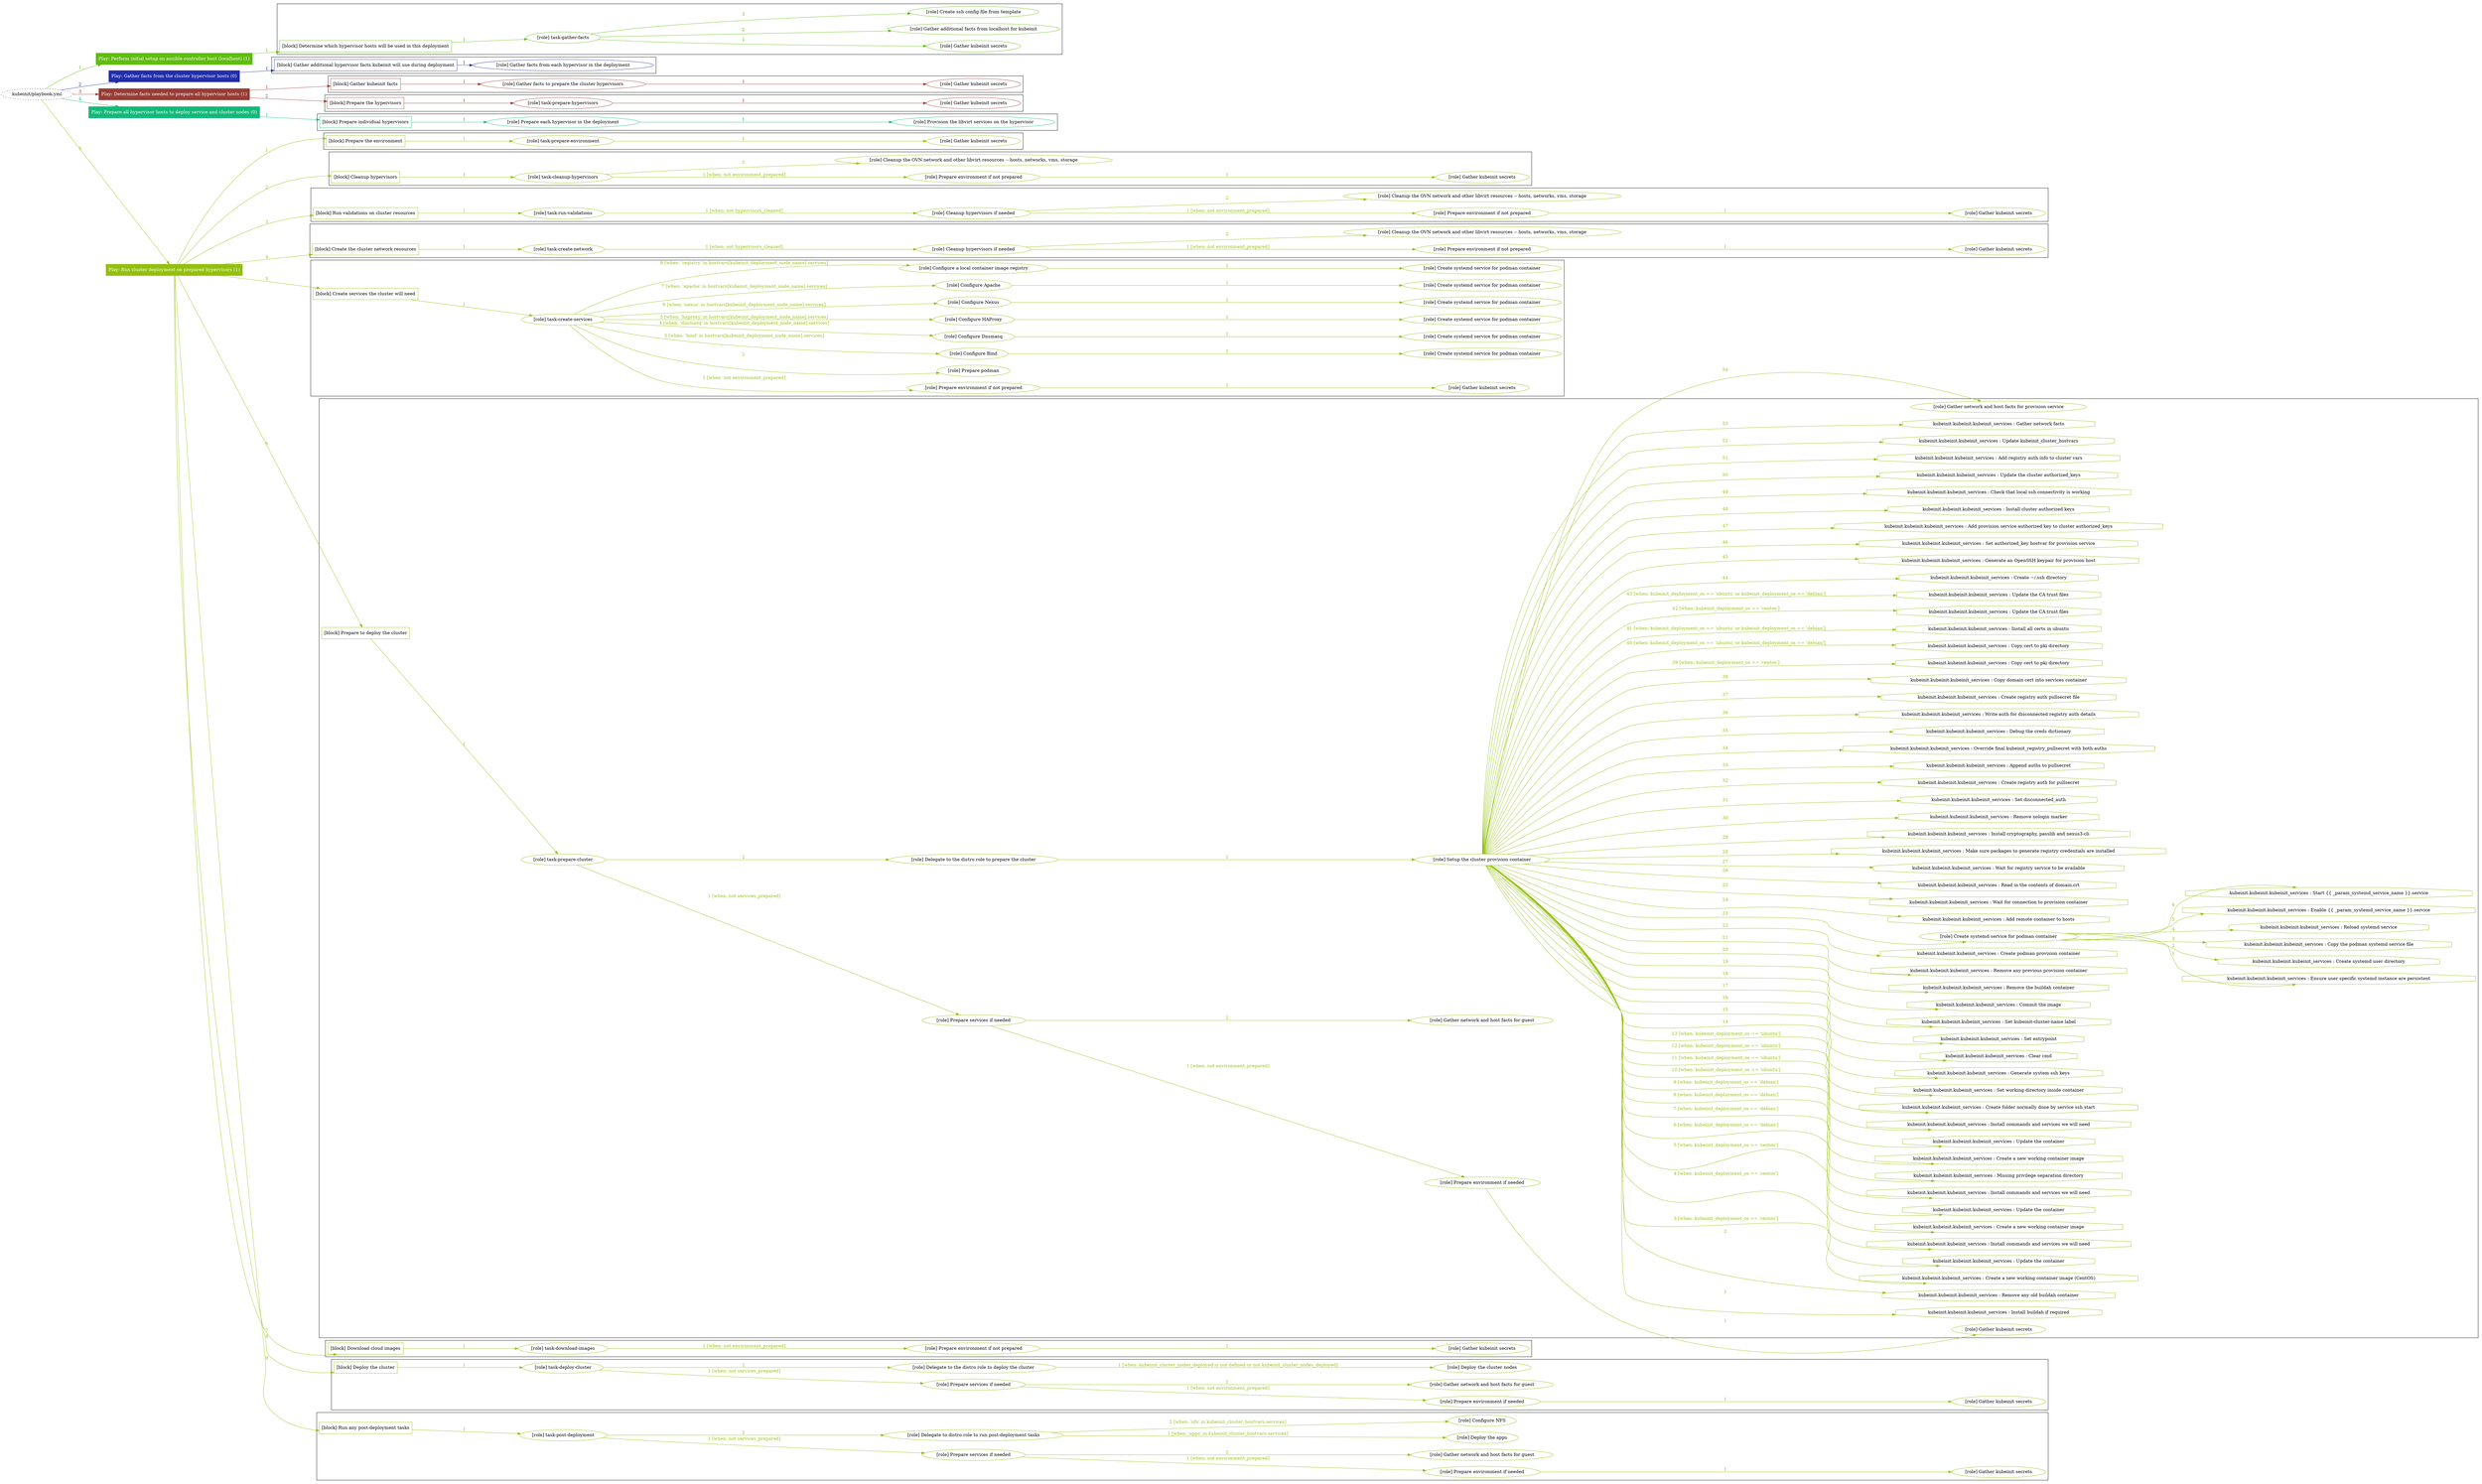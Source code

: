 digraph {
	graph [concentrate=true ordering=in rankdir=LR ratio=fill]
	edge [esep=5 sep=10]
	"kubeinit/playbook.yml" [URL="/home/runner/work/kubeinit/kubeinit/kubeinit/playbook.yml" id=playbook_2c55153d style=dotted]
	"kubeinit/playbook.yml" -> play_50cc9f47 [label="1 " color="#60bd0f" fontcolor="#60bd0f" id=edge_cfd0d4d8 labeltooltip="1 " tooltip="1 "]
	subgraph "Play: Perform initial setup on ansible-controller host (localhost) (1)" {
		play_50cc9f47 [label="Play: Perform initial setup on ansible-controller host (localhost) (1)" URL="/home/runner/work/kubeinit/kubeinit/kubeinit/playbook.yml" color="#60bd0f" fontcolor="#ffffff" id=play_50cc9f47 shape=box style=filled tooltip=localhost]
		play_50cc9f47 -> block_cc5379ff [label=1 color="#60bd0f" fontcolor="#60bd0f" id=edge_9ba44bc2 labeltooltip=1 tooltip=1]
		subgraph cluster_block_cc5379ff {
			block_cc5379ff [label="[block] Determine which hypervisor hosts will be used in this deployment" URL="/home/runner/work/kubeinit/kubeinit/kubeinit/playbook.yml" color="#60bd0f" id=block_cc5379ff labeltooltip="Determine which hypervisor hosts will be used in this deployment" shape=box tooltip="Determine which hypervisor hosts will be used in this deployment"]
			block_cc5379ff -> role_4f68c185 [label="1 " color="#60bd0f" fontcolor="#60bd0f" id=edge_ea761ada labeltooltip="1 " tooltip="1 "]
			subgraph "task-gather-facts" {
				role_4f68c185 [label="[role] task-gather-facts" URL="/home/runner/work/kubeinit/kubeinit/kubeinit/playbook.yml" color="#60bd0f" id=role_4f68c185 tooltip="task-gather-facts"]
				role_4f68c185 -> role_ccf7862b [label="1 " color="#60bd0f" fontcolor="#60bd0f" id=edge_3b032863 labeltooltip="1 " tooltip="1 "]
				subgraph "Gather kubeinit secrets" {
					role_ccf7862b [label="[role] Gather kubeinit secrets" URL="/home/runner/.ansible/collections/ansible_collections/kubeinit/kubeinit/roles/kubeinit_prepare/tasks/build_hypervisors_group.yml" color="#60bd0f" id=role_ccf7862b tooltip="Gather kubeinit secrets"]
				}
				role_4f68c185 -> role_a004a0af [label="2 " color="#60bd0f" fontcolor="#60bd0f" id=edge_9be525a3 labeltooltip="2 " tooltip="2 "]
				subgraph "Gather additional facts from localhost for kubeinit" {
					role_a004a0af [label="[role] Gather additional facts from localhost for kubeinit" URL="/home/runner/.ansible/collections/ansible_collections/kubeinit/kubeinit/roles/kubeinit_prepare/tasks/build_hypervisors_group.yml" color="#60bd0f" id=role_a004a0af tooltip="Gather additional facts from localhost for kubeinit"]
				}
				role_4f68c185 -> role_2d5dc861 [label="3 " color="#60bd0f" fontcolor="#60bd0f" id=edge_0072ecda labeltooltip="3 " tooltip="3 "]
				subgraph "Create ssh config file from template" {
					role_2d5dc861 [label="[role] Create ssh config file from template" URL="/home/runner/.ansible/collections/ansible_collections/kubeinit/kubeinit/roles/kubeinit_prepare/tasks/build_hypervisors_group.yml" color="#60bd0f" id=role_2d5dc861 tooltip="Create ssh config file from template"]
				}
			}
		}
	}
	"kubeinit/playbook.yml" -> play_1ef661de [label="2 " color="#222eaa" fontcolor="#222eaa" id=edge_cc38c061 labeltooltip="2 " tooltip="2 "]
	subgraph "Play: Gather facts from the cluster hypervisor hosts (0)" {
		play_1ef661de [label="Play: Gather facts from the cluster hypervisor hosts (0)" URL="/home/runner/work/kubeinit/kubeinit/kubeinit/playbook.yml" color="#222eaa" fontcolor="#ffffff" id=play_1ef661de shape=box style=filled tooltip="Play: Gather facts from the cluster hypervisor hosts (0)"]
		play_1ef661de -> block_1164e290 [label=1 color="#222eaa" fontcolor="#222eaa" id=edge_b568b0a9 labeltooltip=1 tooltip=1]
		subgraph cluster_block_1164e290 {
			block_1164e290 [label="[block] Gather additional hypervisor facts kubeinit will use during deployment" URL="/home/runner/work/kubeinit/kubeinit/kubeinit/playbook.yml" color="#222eaa" id=block_1164e290 labeltooltip="Gather additional hypervisor facts kubeinit will use during deployment" shape=box tooltip="Gather additional hypervisor facts kubeinit will use during deployment"]
			block_1164e290 -> role_5b0b8070 [label="1 " color="#222eaa" fontcolor="#222eaa" id=edge_76812914 labeltooltip="1 " tooltip="1 "]
			subgraph "Gather facts from each hypervisor in the deployment" {
				role_5b0b8070 [label="[role] Gather facts from each hypervisor in the deployment" URL="/home/runner/work/kubeinit/kubeinit/kubeinit/playbook.yml" color="#222eaa" id=role_5b0b8070 tooltip="Gather facts from each hypervisor in the deployment"]
			}
		}
	}
	"kubeinit/playbook.yml" -> play_59f7a158 [label="3 " color="#963d36" fontcolor="#963d36" id=edge_bca9a071 labeltooltip="3 " tooltip="3 "]
	subgraph "Play: Determine facts needed to prepare all hypervisor hosts (1)" {
		play_59f7a158 [label="Play: Determine facts needed to prepare all hypervisor hosts (1)" URL="/home/runner/work/kubeinit/kubeinit/kubeinit/playbook.yml" color="#963d36" fontcolor="#ffffff" id=play_59f7a158 shape=box style=filled tooltip=localhost]
		play_59f7a158 -> block_be07c3a0 [label=1 color="#963d36" fontcolor="#963d36" id=edge_a50bdc6a labeltooltip=1 tooltip=1]
		subgraph cluster_block_be07c3a0 {
			block_be07c3a0 [label="[block] Gather kubeinit facts" URL="/home/runner/work/kubeinit/kubeinit/kubeinit/playbook.yml" color="#963d36" id=block_be07c3a0 labeltooltip="Gather kubeinit facts" shape=box tooltip="Gather kubeinit facts"]
			block_be07c3a0 -> role_918960a6 [label="1 " color="#963d36" fontcolor="#963d36" id=edge_04c175fe labeltooltip="1 " tooltip="1 "]
			subgraph "Gather facts to prepare the cluster hypervisors" {
				role_918960a6 [label="[role] Gather facts to prepare the cluster hypervisors" URL="/home/runner/work/kubeinit/kubeinit/kubeinit/playbook.yml" color="#963d36" id=role_918960a6 tooltip="Gather facts to prepare the cluster hypervisors"]
				role_918960a6 -> role_f9410d23 [label="1 " color="#963d36" fontcolor="#963d36" id=edge_06347779 labeltooltip="1 " tooltip="1 "]
				subgraph "Gather kubeinit secrets" {
					role_f9410d23 [label="[role] Gather kubeinit secrets" URL="/home/runner/.ansible/collections/ansible_collections/kubeinit/kubeinit/roles/kubeinit_prepare/tasks/gather_kubeinit_facts.yml" color="#963d36" id=role_f9410d23 tooltip="Gather kubeinit secrets"]
				}
			}
		}
		play_59f7a158 -> block_be892b36 [label=2 color="#963d36" fontcolor="#963d36" id=edge_7a0796b6 labeltooltip=2 tooltip=2]
		subgraph cluster_block_be892b36 {
			block_be892b36 [label="[block] Prepare the hypervisors" URL="/home/runner/work/kubeinit/kubeinit/kubeinit/playbook.yml" color="#963d36" id=block_be892b36 labeltooltip="Prepare the hypervisors" shape=box tooltip="Prepare the hypervisors"]
			block_be892b36 -> role_259ea619 [label="1 " color="#963d36" fontcolor="#963d36" id=edge_d6eb6d5a labeltooltip="1 " tooltip="1 "]
			subgraph "task-prepare-hypervisors" {
				role_259ea619 [label="[role] task-prepare-hypervisors" URL="/home/runner/work/kubeinit/kubeinit/kubeinit/playbook.yml" color="#963d36" id=role_259ea619 tooltip="task-prepare-hypervisors"]
				role_259ea619 -> role_da801250 [label="1 " color="#963d36" fontcolor="#963d36" id=edge_034c6628 labeltooltip="1 " tooltip="1 "]
				subgraph "Gather kubeinit secrets" {
					role_da801250 [label="[role] Gather kubeinit secrets" URL="/home/runner/.ansible/collections/ansible_collections/kubeinit/kubeinit/roles/kubeinit_prepare/tasks/gather_kubeinit_facts.yml" color="#963d36" id=role_da801250 tooltip="Gather kubeinit secrets"]
				}
			}
		}
	}
	"kubeinit/playbook.yml" -> play_f69453e8 [label="4 " color="#13b97b" fontcolor="#13b97b" id=edge_1f9c3939 labeltooltip="4 " tooltip="4 "]
	subgraph "Play: Prepare all hypervisor hosts to deploy service and cluster nodes (0)" {
		play_f69453e8 [label="Play: Prepare all hypervisor hosts to deploy service and cluster nodes (0)" URL="/home/runner/work/kubeinit/kubeinit/kubeinit/playbook.yml" color="#13b97b" fontcolor="#ffffff" id=play_f69453e8 shape=box style=filled tooltip="Play: Prepare all hypervisor hosts to deploy service and cluster nodes (0)"]
		play_f69453e8 -> block_b303db89 [label=1 color="#13b97b" fontcolor="#13b97b" id=edge_dae77a53 labeltooltip=1 tooltip=1]
		subgraph cluster_block_b303db89 {
			block_b303db89 [label="[block] Prepare individual hypervisors" URL="/home/runner/work/kubeinit/kubeinit/kubeinit/playbook.yml" color="#13b97b" id=block_b303db89 labeltooltip="Prepare individual hypervisors" shape=box tooltip="Prepare individual hypervisors"]
			block_b303db89 -> role_216a264b [label="1 " color="#13b97b" fontcolor="#13b97b" id=edge_c1a2532d labeltooltip="1 " tooltip="1 "]
			subgraph "Prepare each hypervisor in the deployment" {
				role_216a264b [label="[role] Prepare each hypervisor in the deployment" URL="/home/runner/work/kubeinit/kubeinit/kubeinit/playbook.yml" color="#13b97b" id=role_216a264b tooltip="Prepare each hypervisor in the deployment"]
				role_216a264b -> role_d8869ae0 [label="1 " color="#13b97b" fontcolor="#13b97b" id=edge_7d6428a7 labeltooltip="1 " tooltip="1 "]
				subgraph "Provision the libvirt services on the hypervisor" {
					role_d8869ae0 [label="[role] Provision the libvirt services on the hypervisor" URL="/home/runner/.ansible/collections/ansible_collections/kubeinit/kubeinit/roles/kubeinit_prepare/tasks/prepare_hypervisor.yml" color="#13b97b" id=role_d8869ae0 tooltip="Provision the libvirt services on the hypervisor"]
				}
			}
		}
	}
	"kubeinit/playbook.yml" -> play_9b555a7f [label="5 " color="#93c00c" fontcolor="#93c00c" id=edge_bc2b3136 labeltooltip="5 " tooltip="5 "]
	subgraph "Play: Run cluster deployment on prepared hypervisors (1)" {
		play_9b555a7f [label="Play: Run cluster deployment on prepared hypervisors (1)" URL="/home/runner/work/kubeinit/kubeinit/kubeinit/playbook.yml" color="#93c00c" fontcolor="#ffffff" id=play_9b555a7f shape=box style=filled tooltip=localhost]
		play_9b555a7f -> block_c096e0e5 [label=1 color="#93c00c" fontcolor="#93c00c" id=edge_08383284 labeltooltip=1 tooltip=1]
		subgraph cluster_block_c096e0e5 {
			block_c096e0e5 [label="[block] Prepare the environment" URL="/home/runner/work/kubeinit/kubeinit/kubeinit/playbook.yml" color="#93c00c" id=block_c096e0e5 labeltooltip="Prepare the environment" shape=box tooltip="Prepare the environment"]
			block_c096e0e5 -> role_340f9945 [label="1 " color="#93c00c" fontcolor="#93c00c" id=edge_7a528dd0 labeltooltip="1 " tooltip="1 "]
			subgraph "task-prepare-environment" {
				role_340f9945 [label="[role] task-prepare-environment" URL="/home/runner/work/kubeinit/kubeinit/kubeinit/playbook.yml" color="#93c00c" id=role_340f9945 tooltip="task-prepare-environment"]
				role_340f9945 -> role_879d8753 [label="1 " color="#93c00c" fontcolor="#93c00c" id=edge_8befe4c6 labeltooltip="1 " tooltip="1 "]
				subgraph "Gather kubeinit secrets" {
					role_879d8753 [label="[role] Gather kubeinit secrets" URL="/home/runner/.ansible/collections/ansible_collections/kubeinit/kubeinit/roles/kubeinit_prepare/tasks/gather_kubeinit_facts.yml" color="#93c00c" id=role_879d8753 tooltip="Gather kubeinit secrets"]
				}
			}
		}
		play_9b555a7f -> block_a0f24ffe [label=2 color="#93c00c" fontcolor="#93c00c" id=edge_61023bc3 labeltooltip=2 tooltip=2]
		subgraph cluster_block_a0f24ffe {
			block_a0f24ffe [label="[block] Cleanup hypervisors" URL="/home/runner/work/kubeinit/kubeinit/kubeinit/playbook.yml" color="#93c00c" id=block_a0f24ffe labeltooltip="Cleanup hypervisors" shape=box tooltip="Cleanup hypervisors"]
			block_a0f24ffe -> role_ddb4ce05 [label="1 " color="#93c00c" fontcolor="#93c00c" id=edge_d455fa1c labeltooltip="1 " tooltip="1 "]
			subgraph "task-cleanup-hypervisors" {
				role_ddb4ce05 [label="[role] task-cleanup-hypervisors" URL="/home/runner/work/kubeinit/kubeinit/kubeinit/playbook.yml" color="#93c00c" id=role_ddb4ce05 tooltip="task-cleanup-hypervisors"]
				role_ddb4ce05 -> role_818e1eec [label="1 [when: not environment_prepared]" color="#93c00c" fontcolor="#93c00c" id=edge_ec49baef labeltooltip="1 [when: not environment_prepared]" tooltip="1 [when: not environment_prepared]"]
				subgraph "Prepare environment if not prepared" {
					role_818e1eec [label="[role] Prepare environment if not prepared" URL="/home/runner/.ansible/collections/ansible_collections/kubeinit/kubeinit/roles/kubeinit_prepare/tasks/cleanup_hypervisors.yml" color="#93c00c" id=role_818e1eec tooltip="Prepare environment if not prepared"]
					role_818e1eec -> role_14be1788 [label="1 " color="#93c00c" fontcolor="#93c00c" id=edge_85d995c6 labeltooltip="1 " tooltip="1 "]
					subgraph "Gather kubeinit secrets" {
						role_14be1788 [label="[role] Gather kubeinit secrets" URL="/home/runner/.ansible/collections/ansible_collections/kubeinit/kubeinit/roles/kubeinit_prepare/tasks/gather_kubeinit_facts.yml" color="#93c00c" id=role_14be1788 tooltip="Gather kubeinit secrets"]
					}
				}
				role_ddb4ce05 -> role_f5494e64 [label="2 " color="#93c00c" fontcolor="#93c00c" id=edge_b22f318f labeltooltip="2 " tooltip="2 "]
				subgraph "Cleanup the OVN network and other libvirt resources -- hosts, networks, vms, storage" {
					role_f5494e64 [label="[role] Cleanup the OVN network and other libvirt resources -- hosts, networks, vms, storage" URL="/home/runner/.ansible/collections/ansible_collections/kubeinit/kubeinit/roles/kubeinit_prepare/tasks/cleanup_hypervisors.yml" color="#93c00c" id=role_f5494e64 tooltip="Cleanup the OVN network and other libvirt resources -- hosts, networks, vms, storage"]
				}
			}
		}
		play_9b555a7f -> block_01923ebb [label=3 color="#93c00c" fontcolor="#93c00c" id=edge_201b54bc labeltooltip=3 tooltip=3]
		subgraph cluster_block_01923ebb {
			block_01923ebb [label="[block] Run validations on cluster resources" URL="/home/runner/work/kubeinit/kubeinit/kubeinit/playbook.yml" color="#93c00c" id=block_01923ebb labeltooltip="Run validations on cluster resources" shape=box tooltip="Run validations on cluster resources"]
			block_01923ebb -> role_1a434d34 [label="1 " color="#93c00c" fontcolor="#93c00c" id=edge_ab7123b8 labeltooltip="1 " tooltip="1 "]
			subgraph "task-run-validations" {
				role_1a434d34 [label="[role] task-run-validations" URL="/home/runner/work/kubeinit/kubeinit/kubeinit/playbook.yml" color="#93c00c" id=role_1a434d34 tooltip="task-run-validations"]
				role_1a434d34 -> role_fd672688 [label="1 [when: not hypervisors_cleaned]" color="#93c00c" fontcolor="#93c00c" id=edge_8c216d2a labeltooltip="1 [when: not hypervisors_cleaned]" tooltip="1 [when: not hypervisors_cleaned]"]
				subgraph "Cleanup hypervisors if needed" {
					role_fd672688 [label="[role] Cleanup hypervisors if needed" URL="/home/runner/.ansible/collections/ansible_collections/kubeinit/kubeinit/roles/kubeinit_validations/tasks/main.yml" color="#93c00c" id=role_fd672688 tooltip="Cleanup hypervisors if needed"]
					role_fd672688 -> role_a89db408 [label="1 [when: not environment_prepared]" color="#93c00c" fontcolor="#93c00c" id=edge_55c38735 labeltooltip="1 [when: not environment_prepared]" tooltip="1 [when: not environment_prepared]"]
					subgraph "Prepare environment if not prepared" {
						role_a89db408 [label="[role] Prepare environment if not prepared" URL="/home/runner/.ansible/collections/ansible_collections/kubeinit/kubeinit/roles/kubeinit_prepare/tasks/cleanup_hypervisors.yml" color="#93c00c" id=role_a89db408 tooltip="Prepare environment if not prepared"]
						role_a89db408 -> role_4c9d084a [label="1 " color="#93c00c" fontcolor="#93c00c" id=edge_3c12e3bd labeltooltip="1 " tooltip="1 "]
						subgraph "Gather kubeinit secrets" {
							role_4c9d084a [label="[role] Gather kubeinit secrets" URL="/home/runner/.ansible/collections/ansible_collections/kubeinit/kubeinit/roles/kubeinit_prepare/tasks/gather_kubeinit_facts.yml" color="#93c00c" id=role_4c9d084a tooltip="Gather kubeinit secrets"]
						}
					}
					role_fd672688 -> role_dcb1faa3 [label="2 " color="#93c00c" fontcolor="#93c00c" id=edge_dd26627e labeltooltip="2 " tooltip="2 "]
					subgraph "Cleanup the OVN network and other libvirt resources -- hosts, networks, vms, storage" {
						role_dcb1faa3 [label="[role] Cleanup the OVN network and other libvirt resources -- hosts, networks, vms, storage" URL="/home/runner/.ansible/collections/ansible_collections/kubeinit/kubeinit/roles/kubeinit_prepare/tasks/cleanup_hypervisors.yml" color="#93c00c" id=role_dcb1faa3 tooltip="Cleanup the OVN network and other libvirt resources -- hosts, networks, vms, storage"]
					}
				}
			}
		}
		play_9b555a7f -> block_85a570a4 [label=4 color="#93c00c" fontcolor="#93c00c" id=edge_6bd3bfeb labeltooltip=4 tooltip=4]
		subgraph cluster_block_85a570a4 {
			block_85a570a4 [label="[block] Create the cluster network resources" URL="/home/runner/work/kubeinit/kubeinit/kubeinit/playbook.yml" color="#93c00c" id=block_85a570a4 labeltooltip="Create the cluster network resources" shape=box tooltip="Create the cluster network resources"]
			block_85a570a4 -> role_fb7f0962 [label="1 " color="#93c00c" fontcolor="#93c00c" id=edge_9228589c labeltooltip="1 " tooltip="1 "]
			subgraph "task-create-network" {
				role_fb7f0962 [label="[role] task-create-network" URL="/home/runner/work/kubeinit/kubeinit/kubeinit/playbook.yml" color="#93c00c" id=role_fb7f0962 tooltip="task-create-network"]
				role_fb7f0962 -> role_4d628b97 [label="1 [when: not hypervisors_cleaned]" color="#93c00c" fontcolor="#93c00c" id=edge_639ecada labeltooltip="1 [when: not hypervisors_cleaned]" tooltip="1 [when: not hypervisors_cleaned]"]
				subgraph "Cleanup hypervisors if needed" {
					role_4d628b97 [label="[role] Cleanup hypervisors if needed" URL="/home/runner/.ansible/collections/ansible_collections/kubeinit/kubeinit/roles/kubeinit_libvirt/tasks/create_network.yml" color="#93c00c" id=role_4d628b97 tooltip="Cleanup hypervisors if needed"]
					role_4d628b97 -> role_bc09dc5d [label="1 [when: not environment_prepared]" color="#93c00c" fontcolor="#93c00c" id=edge_c14f3382 labeltooltip="1 [when: not environment_prepared]" tooltip="1 [when: not environment_prepared]"]
					subgraph "Prepare environment if not prepared" {
						role_bc09dc5d [label="[role] Prepare environment if not prepared" URL="/home/runner/.ansible/collections/ansible_collections/kubeinit/kubeinit/roles/kubeinit_prepare/tasks/cleanup_hypervisors.yml" color="#93c00c" id=role_bc09dc5d tooltip="Prepare environment if not prepared"]
						role_bc09dc5d -> role_4c1ca18f [label="1 " color="#93c00c" fontcolor="#93c00c" id=edge_68dae651 labeltooltip="1 " tooltip="1 "]
						subgraph "Gather kubeinit secrets" {
							role_4c1ca18f [label="[role] Gather kubeinit secrets" URL="/home/runner/.ansible/collections/ansible_collections/kubeinit/kubeinit/roles/kubeinit_prepare/tasks/gather_kubeinit_facts.yml" color="#93c00c" id=role_4c1ca18f tooltip="Gather kubeinit secrets"]
						}
					}
					role_4d628b97 -> role_4e381481 [label="2 " color="#93c00c" fontcolor="#93c00c" id=edge_5d9aab0b labeltooltip="2 " tooltip="2 "]
					subgraph "Cleanup the OVN network and other libvirt resources -- hosts, networks, vms, storage" {
						role_4e381481 [label="[role] Cleanup the OVN network and other libvirt resources -- hosts, networks, vms, storage" URL="/home/runner/.ansible/collections/ansible_collections/kubeinit/kubeinit/roles/kubeinit_prepare/tasks/cleanup_hypervisors.yml" color="#93c00c" id=role_4e381481 tooltip="Cleanup the OVN network and other libvirt resources -- hosts, networks, vms, storage"]
					}
				}
			}
		}
		play_9b555a7f -> block_56522247 [label=5 color="#93c00c" fontcolor="#93c00c" id=edge_e2769931 labeltooltip=5 tooltip=5]
		subgraph cluster_block_56522247 {
			block_56522247 [label="[block] Create services the cluster will need" URL="/home/runner/work/kubeinit/kubeinit/kubeinit/playbook.yml" color="#93c00c" id=block_56522247 labeltooltip="Create services the cluster will need" shape=box tooltip="Create services the cluster will need"]
			block_56522247 -> role_eb73f1ab [label="1 " color="#93c00c" fontcolor="#93c00c" id=edge_2d0fbd47 labeltooltip="1 " tooltip="1 "]
			subgraph "task-create-services" {
				role_eb73f1ab [label="[role] task-create-services" URL="/home/runner/work/kubeinit/kubeinit/kubeinit/playbook.yml" color="#93c00c" id=role_eb73f1ab tooltip="task-create-services"]
				role_eb73f1ab -> role_d7e125c0 [label="1 [when: not environment_prepared]" color="#93c00c" fontcolor="#93c00c" id=edge_10c9a5df labeltooltip="1 [when: not environment_prepared]" tooltip="1 [when: not environment_prepared]"]
				subgraph "Prepare environment if not prepared" {
					role_d7e125c0 [label="[role] Prepare environment if not prepared" URL="/home/runner/.ansible/collections/ansible_collections/kubeinit/kubeinit/roles/kubeinit_services/tasks/main.yml" color="#93c00c" id=role_d7e125c0 tooltip="Prepare environment if not prepared"]
					role_d7e125c0 -> role_29d87ee7 [label="1 " color="#93c00c" fontcolor="#93c00c" id=edge_613ba594 labeltooltip="1 " tooltip="1 "]
					subgraph "Gather kubeinit secrets" {
						role_29d87ee7 [label="[role] Gather kubeinit secrets" URL="/home/runner/.ansible/collections/ansible_collections/kubeinit/kubeinit/roles/kubeinit_prepare/tasks/gather_kubeinit_facts.yml" color="#93c00c" id=role_29d87ee7 tooltip="Gather kubeinit secrets"]
					}
				}
				role_eb73f1ab -> role_aca4cf03 [label="2 " color="#93c00c" fontcolor="#93c00c" id=edge_44d5a149 labeltooltip="2 " tooltip="2 "]
				subgraph "Prepare podman" {
					role_aca4cf03 [label="[role] Prepare podman" URL="/home/runner/.ansible/collections/ansible_collections/kubeinit/kubeinit/roles/kubeinit_services/tasks/00_create_service_pod.yml" color="#93c00c" id=role_aca4cf03 tooltip="Prepare podman"]
				}
				role_eb73f1ab -> role_17c682a7 [label="3 [when: 'bind' in hostvars[kubeinit_deployment_node_name].services]" color="#93c00c" fontcolor="#93c00c" id=edge_735cc643 labeltooltip="3 [when: 'bind' in hostvars[kubeinit_deployment_node_name].services]" tooltip="3 [when: 'bind' in hostvars[kubeinit_deployment_node_name].services]"]
				subgraph "Configure Bind" {
					role_17c682a7 [label="[role] Configure Bind" URL="/home/runner/.ansible/collections/ansible_collections/kubeinit/kubeinit/roles/kubeinit_services/tasks/start_services_containers.yml" color="#93c00c" id=role_17c682a7 tooltip="Configure Bind"]
					role_17c682a7 -> role_3fcd58ca [label="1 " color="#93c00c" fontcolor="#93c00c" id=edge_4600193c labeltooltip="1 " tooltip="1 "]
					subgraph "Create systemd service for podman container" {
						role_3fcd58ca [label="[role] Create systemd service for podman container" URL="/home/runner/.ansible/collections/ansible_collections/kubeinit/kubeinit/roles/kubeinit_bind/tasks/main.yml" color="#93c00c" id=role_3fcd58ca tooltip="Create systemd service for podman container"]
					}
				}
				role_eb73f1ab -> role_c07cebf0 [label="4 [when: 'dnsmasq' in hostvars[kubeinit_deployment_node_name].services]" color="#93c00c" fontcolor="#93c00c" id=edge_43d5e379 labeltooltip="4 [when: 'dnsmasq' in hostvars[kubeinit_deployment_node_name].services]" tooltip="4 [when: 'dnsmasq' in hostvars[kubeinit_deployment_node_name].services]"]
				subgraph "Configure Dnsmasq" {
					role_c07cebf0 [label="[role] Configure Dnsmasq" URL="/home/runner/.ansible/collections/ansible_collections/kubeinit/kubeinit/roles/kubeinit_services/tasks/start_services_containers.yml" color="#93c00c" id=role_c07cebf0 tooltip="Configure Dnsmasq"]
					role_c07cebf0 -> role_fe268436 [label="1 " color="#93c00c" fontcolor="#93c00c" id=edge_91d68b7b labeltooltip="1 " tooltip="1 "]
					subgraph "Create systemd service for podman container" {
						role_fe268436 [label="[role] Create systemd service for podman container" URL="/home/runner/.ansible/collections/ansible_collections/kubeinit/kubeinit/roles/kubeinit_dnsmasq/tasks/main.yml" color="#93c00c" id=role_fe268436 tooltip="Create systemd service for podman container"]
					}
				}
				role_eb73f1ab -> role_c541af15 [label="5 [when: 'haproxy' in hostvars[kubeinit_deployment_node_name].services]" color="#93c00c" fontcolor="#93c00c" id=edge_975e6f1e labeltooltip="5 [when: 'haproxy' in hostvars[kubeinit_deployment_node_name].services]" tooltip="5 [when: 'haproxy' in hostvars[kubeinit_deployment_node_name].services]"]
				subgraph "Configure HAProxy" {
					role_c541af15 [label="[role] Configure HAProxy" URL="/home/runner/.ansible/collections/ansible_collections/kubeinit/kubeinit/roles/kubeinit_services/tasks/start_services_containers.yml" color="#93c00c" id=role_c541af15 tooltip="Configure HAProxy"]
					role_c541af15 -> role_d43cc66f [label="1 " color="#93c00c" fontcolor="#93c00c" id=edge_d99ccdbc labeltooltip="1 " tooltip="1 "]
					subgraph "Create systemd service for podman container" {
						role_d43cc66f [label="[role] Create systemd service for podman container" URL="/home/runner/.ansible/collections/ansible_collections/kubeinit/kubeinit/roles/kubeinit_haproxy/tasks/main.yml" color="#93c00c" id=role_d43cc66f tooltip="Create systemd service for podman container"]
					}
				}
				role_eb73f1ab -> role_77e75925 [label="6 [when: 'nexus' in hostvars[kubeinit_deployment_node_name].services]" color="#93c00c" fontcolor="#93c00c" id=edge_cac3ae56 labeltooltip="6 [when: 'nexus' in hostvars[kubeinit_deployment_node_name].services]" tooltip="6 [when: 'nexus' in hostvars[kubeinit_deployment_node_name].services]"]
				subgraph "Configure Nexus" {
					role_77e75925 [label="[role] Configure Nexus" URL="/home/runner/.ansible/collections/ansible_collections/kubeinit/kubeinit/roles/kubeinit_services/tasks/start_services_containers.yml" color="#93c00c" id=role_77e75925 tooltip="Configure Nexus"]
					role_77e75925 -> role_f372e595 [label="1 " color="#93c00c" fontcolor="#93c00c" id=edge_a97474a0 labeltooltip="1 " tooltip="1 "]
					subgraph "Create systemd service for podman container" {
						role_f372e595 [label="[role] Create systemd service for podman container" URL="/home/runner/.ansible/collections/ansible_collections/kubeinit/kubeinit/roles/kubeinit_nexus/tasks/main.yml" color="#93c00c" id=role_f372e595 tooltip="Create systemd service for podman container"]
					}
				}
				role_eb73f1ab -> role_da246b7c [label="7 [when: 'apache' in hostvars[kubeinit_deployment_node_name].services]" color="#93c00c" fontcolor="#93c00c" id=edge_fc7e8bb7 labeltooltip="7 [when: 'apache' in hostvars[kubeinit_deployment_node_name].services]" tooltip="7 [when: 'apache' in hostvars[kubeinit_deployment_node_name].services]"]
				subgraph "Configure Apache" {
					role_da246b7c [label="[role] Configure Apache" URL="/home/runner/.ansible/collections/ansible_collections/kubeinit/kubeinit/roles/kubeinit_services/tasks/start_services_containers.yml" color="#93c00c" id=role_da246b7c tooltip="Configure Apache"]
					role_da246b7c -> role_589b5bc3 [label="1 " color="#93c00c" fontcolor="#93c00c" id=edge_05ab89f9 labeltooltip="1 " tooltip="1 "]
					subgraph "Create systemd service for podman container" {
						role_589b5bc3 [label="[role] Create systemd service for podman container" URL="/home/runner/.ansible/collections/ansible_collections/kubeinit/kubeinit/roles/kubeinit_apache/tasks/main.yml" color="#93c00c" id=role_589b5bc3 tooltip="Create systemd service for podman container"]
					}
				}
				role_eb73f1ab -> role_c5361986 [label="8 [when: 'registry' in hostvars[kubeinit_deployment_node_name].services]" color="#93c00c" fontcolor="#93c00c" id=edge_c265c8c0 labeltooltip="8 [when: 'registry' in hostvars[kubeinit_deployment_node_name].services]" tooltip="8 [when: 'registry' in hostvars[kubeinit_deployment_node_name].services]"]
				subgraph "Configure a local container image registry" {
					role_c5361986 [label="[role] Configure a local container image registry" URL="/home/runner/.ansible/collections/ansible_collections/kubeinit/kubeinit/roles/kubeinit_services/tasks/start_services_containers.yml" color="#93c00c" id=role_c5361986 tooltip="Configure a local container image registry"]
					role_c5361986 -> role_9ee01331 [label="1 " color="#93c00c" fontcolor="#93c00c" id=edge_8a110726 labeltooltip="1 " tooltip="1 "]
					subgraph "Create systemd service for podman container" {
						role_9ee01331 [label="[role] Create systemd service for podman container" URL="/home/runner/.ansible/collections/ansible_collections/kubeinit/kubeinit/roles/kubeinit_registry/tasks/main.yml" color="#93c00c" id=role_9ee01331 tooltip="Create systemd service for podman container"]
					}
				}
			}
		}
		play_9b555a7f -> block_aaef3fba [label=6 color="#93c00c" fontcolor="#93c00c" id=edge_9f5dedcf labeltooltip=6 tooltip=6]
		subgraph cluster_block_aaef3fba {
			block_aaef3fba [label="[block] Prepare to deploy the cluster" URL="/home/runner/work/kubeinit/kubeinit/kubeinit/playbook.yml" color="#93c00c" id=block_aaef3fba labeltooltip="Prepare to deploy the cluster" shape=box tooltip="Prepare to deploy the cluster"]
			block_aaef3fba -> role_78e5ec2d [label="1 " color="#93c00c" fontcolor="#93c00c" id=edge_d2cc467b labeltooltip="1 " tooltip="1 "]
			subgraph "task-prepare-cluster" {
				role_78e5ec2d [label="[role] task-prepare-cluster" URL="/home/runner/work/kubeinit/kubeinit/kubeinit/playbook.yml" color="#93c00c" id=role_78e5ec2d tooltip="task-prepare-cluster"]
				role_78e5ec2d -> role_54fd71b0 [label="1 [when: not services_prepared]" color="#93c00c" fontcolor="#93c00c" id=edge_dc81ae39 labeltooltip="1 [when: not services_prepared]" tooltip="1 [when: not services_prepared]"]
				subgraph "Prepare services if needed" {
					role_54fd71b0 [label="[role] Prepare services if needed" URL="/home/runner/.ansible/collections/ansible_collections/kubeinit/kubeinit/roles/kubeinit_prepare/tasks/prepare_cluster.yml" color="#93c00c" id=role_54fd71b0 tooltip="Prepare services if needed"]
					role_54fd71b0 -> role_9930b552 [label="1 [when: not environment_prepared]" color="#93c00c" fontcolor="#93c00c" id=edge_2be7b76a labeltooltip="1 [when: not environment_prepared]" tooltip="1 [when: not environment_prepared]"]
					subgraph "Prepare environment if needed" {
						role_9930b552 [label="[role] Prepare environment if needed" URL="/home/runner/.ansible/collections/ansible_collections/kubeinit/kubeinit/roles/kubeinit_services/tasks/prepare_services.yml" color="#93c00c" id=role_9930b552 tooltip="Prepare environment if needed"]
						role_9930b552 -> role_c9ecee48 [label="1 " color="#93c00c" fontcolor="#93c00c" id=edge_aedc7821 labeltooltip="1 " tooltip="1 "]
						subgraph "Gather kubeinit secrets" {
							role_c9ecee48 [label="[role] Gather kubeinit secrets" URL="/home/runner/.ansible/collections/ansible_collections/kubeinit/kubeinit/roles/kubeinit_prepare/tasks/gather_kubeinit_facts.yml" color="#93c00c" id=role_c9ecee48 tooltip="Gather kubeinit secrets"]
						}
					}
					role_54fd71b0 -> role_63a13304 [label="2 " color="#93c00c" fontcolor="#93c00c" id=edge_1e3d31bb labeltooltip="2 " tooltip="2 "]
					subgraph "Gather network and host facts for guest" {
						role_63a13304 [label="[role] Gather network and host facts for guest" URL="/home/runner/.ansible/collections/ansible_collections/kubeinit/kubeinit/roles/kubeinit_services/tasks/prepare_services.yml" color="#93c00c" id=role_63a13304 tooltip="Gather network and host facts for guest"]
					}
				}
				role_78e5ec2d -> role_92481688 [label="2 " color="#93c00c" fontcolor="#93c00c" id=edge_821ca697 labeltooltip="2 " tooltip="2 "]
				subgraph "Delegate to the distro role to prepare the cluster" {
					role_92481688 [label="[role] Delegate to the distro role to prepare the cluster" URL="/home/runner/.ansible/collections/ansible_collections/kubeinit/kubeinit/roles/kubeinit_prepare/tasks/prepare_cluster.yml" color="#93c00c" id=role_92481688 tooltip="Delegate to the distro role to prepare the cluster"]
					role_92481688 -> role_50e41acb [label="1 " color="#93c00c" fontcolor="#93c00c" id=edge_a02bd18f labeltooltip="1 " tooltip="1 "]
					subgraph "Setup the cluster provision container" {
						role_50e41acb [label="[role] Setup the cluster provision container" URL="/home/runner/.ansible/collections/ansible_collections/kubeinit/kubeinit/roles/kubeinit_cdk/tasks/prepare_cluster.yml" color="#93c00c" id=role_50e41acb tooltip="Setup the cluster provision container"]
						task_de16c2d8 [label="kubeinit.kubeinit.kubeinit_services : Install buildah if required" URL="/home/runner/.ansible/collections/ansible_collections/kubeinit/kubeinit/roles/kubeinit_services/tasks/create_provision_container.yml" color="#93c00c" id=task_de16c2d8 shape=octagon tooltip="kubeinit.kubeinit.kubeinit_services : Install buildah if required"]
						role_50e41acb -> task_de16c2d8 [label="1 " color="#93c00c" fontcolor="#93c00c" id=edge_25506b5a labeltooltip="1 " tooltip="1 "]
						task_fbd049cb [label="kubeinit.kubeinit.kubeinit_services : Remove any old buildah container" URL="/home/runner/.ansible/collections/ansible_collections/kubeinit/kubeinit/roles/kubeinit_services/tasks/create_provision_container.yml" color="#93c00c" id=task_fbd049cb shape=octagon tooltip="kubeinit.kubeinit.kubeinit_services : Remove any old buildah container"]
						role_50e41acb -> task_fbd049cb [label="2 " color="#93c00c" fontcolor="#93c00c" id=edge_50f161d3 labeltooltip="2 " tooltip="2 "]
						task_5ed7a446 [label="kubeinit.kubeinit.kubeinit_services : Create a new working container image (CentOS)" URL="/home/runner/.ansible/collections/ansible_collections/kubeinit/kubeinit/roles/kubeinit_services/tasks/create_provision_container.yml" color="#93c00c" id=task_5ed7a446 shape=octagon tooltip="kubeinit.kubeinit.kubeinit_services : Create a new working container image (CentOS)"]
						role_50e41acb -> task_5ed7a446 [label="3 [when: kubeinit_deployment_os == 'centos']" color="#93c00c" fontcolor="#93c00c" id=edge_cabdf876 labeltooltip="3 [when: kubeinit_deployment_os == 'centos']" tooltip="3 [when: kubeinit_deployment_os == 'centos']"]
						task_48db5b3d [label="kubeinit.kubeinit.kubeinit_services : Update the container" URL="/home/runner/.ansible/collections/ansible_collections/kubeinit/kubeinit/roles/kubeinit_services/tasks/create_provision_container.yml" color="#93c00c" id=task_48db5b3d shape=octagon tooltip="kubeinit.kubeinit.kubeinit_services : Update the container"]
						role_50e41acb -> task_48db5b3d [label="4 [when: kubeinit_deployment_os == 'centos']" color="#93c00c" fontcolor="#93c00c" id=edge_f058df0b labeltooltip="4 [when: kubeinit_deployment_os == 'centos']" tooltip="4 [when: kubeinit_deployment_os == 'centos']"]
						task_7b45360e [label="kubeinit.kubeinit.kubeinit_services : Install commands and services we will need" URL="/home/runner/.ansible/collections/ansible_collections/kubeinit/kubeinit/roles/kubeinit_services/tasks/create_provision_container.yml" color="#93c00c" id=task_7b45360e shape=octagon tooltip="kubeinit.kubeinit.kubeinit_services : Install commands and services we will need"]
						role_50e41acb -> task_7b45360e [label="5 [when: kubeinit_deployment_os == 'centos']" color="#93c00c" fontcolor="#93c00c" id=edge_85faf06e labeltooltip="5 [when: kubeinit_deployment_os == 'centos']" tooltip="5 [when: kubeinit_deployment_os == 'centos']"]
						task_af734541 [label="kubeinit.kubeinit.kubeinit_services : Create a new working container image" URL="/home/runner/.ansible/collections/ansible_collections/kubeinit/kubeinit/roles/kubeinit_services/tasks/create_provision_container.yml" color="#93c00c" id=task_af734541 shape=octagon tooltip="kubeinit.kubeinit.kubeinit_services : Create a new working container image"]
						role_50e41acb -> task_af734541 [label="6 [when: kubeinit_deployment_os == 'debian']" color="#93c00c" fontcolor="#93c00c" id=edge_8bb9f579 labeltooltip="6 [when: kubeinit_deployment_os == 'debian']" tooltip="6 [when: kubeinit_deployment_os == 'debian']"]
						task_d5986fdc [label="kubeinit.kubeinit.kubeinit_services : Update the container" URL="/home/runner/.ansible/collections/ansible_collections/kubeinit/kubeinit/roles/kubeinit_services/tasks/create_provision_container.yml" color="#93c00c" id=task_d5986fdc shape=octagon tooltip="kubeinit.kubeinit.kubeinit_services : Update the container"]
						role_50e41acb -> task_d5986fdc [label="7 [when: kubeinit_deployment_os == 'debian']" color="#93c00c" fontcolor="#93c00c" id=edge_dd5cb938 labeltooltip="7 [when: kubeinit_deployment_os == 'debian']" tooltip="7 [when: kubeinit_deployment_os == 'debian']"]
						task_f290d333 [label="kubeinit.kubeinit.kubeinit_services : Install commands and services we will need" URL="/home/runner/.ansible/collections/ansible_collections/kubeinit/kubeinit/roles/kubeinit_services/tasks/create_provision_container.yml" color="#93c00c" id=task_f290d333 shape=octagon tooltip="kubeinit.kubeinit.kubeinit_services : Install commands and services we will need"]
						role_50e41acb -> task_f290d333 [label="8 [when: kubeinit_deployment_os == 'debian']" color="#93c00c" fontcolor="#93c00c" id=edge_87e4d74a labeltooltip="8 [when: kubeinit_deployment_os == 'debian']" tooltip="8 [when: kubeinit_deployment_os == 'debian']"]
						task_cbcb6b90 [label="kubeinit.kubeinit.kubeinit_services : Missing privilege separation directory" URL="/home/runner/.ansible/collections/ansible_collections/kubeinit/kubeinit/roles/kubeinit_services/tasks/create_provision_container.yml" color="#93c00c" id=task_cbcb6b90 shape=octagon tooltip="kubeinit.kubeinit.kubeinit_services : Missing privilege separation directory"]
						role_50e41acb -> task_cbcb6b90 [label="9 [when: kubeinit_deployment_os == 'debian']" color="#93c00c" fontcolor="#93c00c" id=edge_6125ff0d labeltooltip="9 [when: kubeinit_deployment_os == 'debian']" tooltip="9 [when: kubeinit_deployment_os == 'debian']"]
						task_f35af019 [label="kubeinit.kubeinit.kubeinit_services : Create a new working container image" URL="/home/runner/.ansible/collections/ansible_collections/kubeinit/kubeinit/roles/kubeinit_services/tasks/create_provision_container.yml" color="#93c00c" id=task_f35af019 shape=octagon tooltip="kubeinit.kubeinit.kubeinit_services : Create a new working container image"]
						role_50e41acb -> task_f35af019 [label="10 [when: kubeinit_deployment_os == 'ubuntu']" color="#93c00c" fontcolor="#93c00c" id=edge_e6d06153 labeltooltip="10 [when: kubeinit_deployment_os == 'ubuntu']" tooltip="10 [when: kubeinit_deployment_os == 'ubuntu']"]
						task_574be214 [label="kubeinit.kubeinit.kubeinit_services : Update the container" URL="/home/runner/.ansible/collections/ansible_collections/kubeinit/kubeinit/roles/kubeinit_services/tasks/create_provision_container.yml" color="#93c00c" id=task_574be214 shape=octagon tooltip="kubeinit.kubeinit.kubeinit_services : Update the container"]
						role_50e41acb -> task_574be214 [label="11 [when: kubeinit_deployment_os == 'ubuntu']" color="#93c00c" fontcolor="#93c00c" id=edge_23e99d95 labeltooltip="11 [when: kubeinit_deployment_os == 'ubuntu']" tooltip="11 [when: kubeinit_deployment_os == 'ubuntu']"]
						task_7e034331 [label="kubeinit.kubeinit.kubeinit_services : Install commands and services we will need" URL="/home/runner/.ansible/collections/ansible_collections/kubeinit/kubeinit/roles/kubeinit_services/tasks/create_provision_container.yml" color="#93c00c" id=task_7e034331 shape=octagon tooltip="kubeinit.kubeinit.kubeinit_services : Install commands and services we will need"]
						role_50e41acb -> task_7e034331 [label="12 [when: kubeinit_deployment_os == 'ubuntu']" color="#93c00c" fontcolor="#93c00c" id=edge_43535365 labeltooltip="12 [when: kubeinit_deployment_os == 'ubuntu']" tooltip="12 [when: kubeinit_deployment_os == 'ubuntu']"]
						task_b2a56aa5 [label="kubeinit.kubeinit.kubeinit_services : Create folder normally done by service ssh start" URL="/home/runner/.ansible/collections/ansible_collections/kubeinit/kubeinit/roles/kubeinit_services/tasks/create_provision_container.yml" color="#93c00c" id=task_b2a56aa5 shape=octagon tooltip="kubeinit.kubeinit.kubeinit_services : Create folder normally done by service ssh start"]
						role_50e41acb -> task_b2a56aa5 [label="13 [when: kubeinit_deployment_os == 'ubuntu']" color="#93c00c" fontcolor="#93c00c" id=edge_09c662c2 labeltooltip="13 [when: kubeinit_deployment_os == 'ubuntu']" tooltip="13 [when: kubeinit_deployment_os == 'ubuntu']"]
						task_806c9dc5 [label="kubeinit.kubeinit.kubeinit_services : Set working directory inside container" URL="/home/runner/.ansible/collections/ansible_collections/kubeinit/kubeinit/roles/kubeinit_services/tasks/create_provision_container.yml" color="#93c00c" id=task_806c9dc5 shape=octagon tooltip="kubeinit.kubeinit.kubeinit_services : Set working directory inside container"]
						role_50e41acb -> task_806c9dc5 [label="14 " color="#93c00c" fontcolor="#93c00c" id=edge_838fbadc labeltooltip="14 " tooltip="14 "]
						task_ce47bcc5 [label="kubeinit.kubeinit.kubeinit_services : Generate system ssh keys" URL="/home/runner/.ansible/collections/ansible_collections/kubeinit/kubeinit/roles/kubeinit_services/tasks/create_provision_container.yml" color="#93c00c" id=task_ce47bcc5 shape=octagon tooltip="kubeinit.kubeinit.kubeinit_services : Generate system ssh keys"]
						role_50e41acb -> task_ce47bcc5 [label="15 " color="#93c00c" fontcolor="#93c00c" id=edge_1ea4071a labeltooltip="15 " tooltip="15 "]
						task_489c6553 [label="kubeinit.kubeinit.kubeinit_services : Clear cmd" URL="/home/runner/.ansible/collections/ansible_collections/kubeinit/kubeinit/roles/kubeinit_services/tasks/create_provision_container.yml" color="#93c00c" id=task_489c6553 shape=octagon tooltip="kubeinit.kubeinit.kubeinit_services : Clear cmd"]
						role_50e41acb -> task_489c6553 [label="16 " color="#93c00c" fontcolor="#93c00c" id=edge_fc1f81b6 labeltooltip="16 " tooltip="16 "]
						task_0a39fe1c [label="kubeinit.kubeinit.kubeinit_services : Set entrypoint" URL="/home/runner/.ansible/collections/ansible_collections/kubeinit/kubeinit/roles/kubeinit_services/tasks/create_provision_container.yml" color="#93c00c" id=task_0a39fe1c shape=octagon tooltip="kubeinit.kubeinit.kubeinit_services : Set entrypoint"]
						role_50e41acb -> task_0a39fe1c [label="17 " color="#93c00c" fontcolor="#93c00c" id=edge_9ffc47e2 labeltooltip="17 " tooltip="17 "]
						task_5fe28e33 [label="kubeinit.kubeinit.kubeinit_services : Set kubeinit-cluster-name label" URL="/home/runner/.ansible/collections/ansible_collections/kubeinit/kubeinit/roles/kubeinit_services/tasks/create_provision_container.yml" color="#93c00c" id=task_5fe28e33 shape=octagon tooltip="kubeinit.kubeinit.kubeinit_services : Set kubeinit-cluster-name label"]
						role_50e41acb -> task_5fe28e33 [label="18 " color="#93c00c" fontcolor="#93c00c" id=edge_574f656d labeltooltip="18 " tooltip="18 "]
						task_16a5cc3e [label="kubeinit.kubeinit.kubeinit_services : Commit the image" URL="/home/runner/.ansible/collections/ansible_collections/kubeinit/kubeinit/roles/kubeinit_services/tasks/create_provision_container.yml" color="#93c00c" id=task_16a5cc3e shape=octagon tooltip="kubeinit.kubeinit.kubeinit_services : Commit the image"]
						role_50e41acb -> task_16a5cc3e [label="19 " color="#93c00c" fontcolor="#93c00c" id=edge_c4f5f70f labeltooltip="19 " tooltip="19 "]
						task_cfbc1eb9 [label="kubeinit.kubeinit.kubeinit_services : Remove the buildah container" URL="/home/runner/.ansible/collections/ansible_collections/kubeinit/kubeinit/roles/kubeinit_services/tasks/create_provision_container.yml" color="#93c00c" id=task_cfbc1eb9 shape=octagon tooltip="kubeinit.kubeinit.kubeinit_services : Remove the buildah container"]
						role_50e41acb -> task_cfbc1eb9 [label="20 " color="#93c00c" fontcolor="#93c00c" id=edge_ffe6c0bb labeltooltip="20 " tooltip="20 "]
						task_1e797bac [label="kubeinit.kubeinit.kubeinit_services : Remove any previous provision container" URL="/home/runner/.ansible/collections/ansible_collections/kubeinit/kubeinit/roles/kubeinit_services/tasks/create_provision_container.yml" color="#93c00c" id=task_1e797bac shape=octagon tooltip="kubeinit.kubeinit.kubeinit_services : Remove any previous provision container"]
						role_50e41acb -> task_1e797bac [label="21 " color="#93c00c" fontcolor="#93c00c" id=edge_6958a8c9 labeltooltip="21 " tooltip="21 "]
						task_8f24a521 [label="kubeinit.kubeinit.kubeinit_services : Create podman provision container" URL="/home/runner/.ansible/collections/ansible_collections/kubeinit/kubeinit/roles/kubeinit_services/tasks/create_provision_container.yml" color="#93c00c" id=task_8f24a521 shape=octagon tooltip="kubeinit.kubeinit.kubeinit_services : Create podman provision container"]
						role_50e41acb -> task_8f24a521 [label="22 " color="#93c00c" fontcolor="#93c00c" id=edge_cf3a1342 labeltooltip="22 " tooltip="22 "]
						role_50e41acb -> role_16c50e6b [label="23 " color="#93c00c" fontcolor="#93c00c" id=edge_ba8bc45d labeltooltip="23 " tooltip="23 "]
						subgraph "Create systemd service for podman container" {
							role_16c50e6b [label="[role] Create systemd service for podman container" URL="/home/runner/.ansible/collections/ansible_collections/kubeinit/kubeinit/roles/kubeinit_services/tasks/create_provision_container.yml" color="#93c00c" id=role_16c50e6b tooltip="Create systemd service for podman container"]
							task_9a2510c9 [label="kubeinit.kubeinit.kubeinit_services : Ensure user specific systemd instance are persistent" URL="/home/runner/.ansible/collections/ansible_collections/kubeinit/kubeinit/roles/kubeinit_services/tasks/create_managed_service.yml" color="#93c00c" id=task_9a2510c9 shape=octagon tooltip="kubeinit.kubeinit.kubeinit_services : Ensure user specific systemd instance are persistent"]
							role_16c50e6b -> task_9a2510c9 [label="1 " color="#93c00c" fontcolor="#93c00c" id=edge_0365128e labeltooltip="1 " tooltip="1 "]
							task_a68107fc [label="kubeinit.kubeinit.kubeinit_services : Create systemd user directory" URL="/home/runner/.ansible/collections/ansible_collections/kubeinit/kubeinit/roles/kubeinit_services/tasks/create_managed_service.yml" color="#93c00c" id=task_a68107fc shape=octagon tooltip="kubeinit.kubeinit.kubeinit_services : Create systemd user directory"]
							role_16c50e6b -> task_a68107fc [label="2 " color="#93c00c" fontcolor="#93c00c" id=edge_413fc820 labeltooltip="2 " tooltip="2 "]
							task_2d55ac4f [label="kubeinit.kubeinit.kubeinit_services : Copy the podman systemd service file" URL="/home/runner/.ansible/collections/ansible_collections/kubeinit/kubeinit/roles/kubeinit_services/tasks/create_managed_service.yml" color="#93c00c" id=task_2d55ac4f shape=octagon tooltip="kubeinit.kubeinit.kubeinit_services : Copy the podman systemd service file"]
							role_16c50e6b -> task_2d55ac4f [label="3 " color="#93c00c" fontcolor="#93c00c" id=edge_b2e59540 labeltooltip="3 " tooltip="3 "]
							task_bf117289 [label="kubeinit.kubeinit.kubeinit_services : Reload systemd service" URL="/home/runner/.ansible/collections/ansible_collections/kubeinit/kubeinit/roles/kubeinit_services/tasks/create_managed_service.yml" color="#93c00c" id=task_bf117289 shape=octagon tooltip="kubeinit.kubeinit.kubeinit_services : Reload systemd service"]
							role_16c50e6b -> task_bf117289 [label="4 " color="#93c00c" fontcolor="#93c00c" id=edge_c01e27ab labeltooltip="4 " tooltip="4 "]
							task_acbcb2bf [label="kubeinit.kubeinit.kubeinit_services : Enable {{ _param_systemd_service_name }}.service" URL="/home/runner/.ansible/collections/ansible_collections/kubeinit/kubeinit/roles/kubeinit_services/tasks/create_managed_service.yml" color="#93c00c" id=task_acbcb2bf shape=octagon tooltip="kubeinit.kubeinit.kubeinit_services : Enable {{ _param_systemd_service_name }}.service"]
							role_16c50e6b -> task_acbcb2bf [label="5 " color="#93c00c" fontcolor="#93c00c" id=edge_3de04a64 labeltooltip="5 " tooltip="5 "]
							task_9a6437db [label="kubeinit.kubeinit.kubeinit_services : Start {{ _param_systemd_service_name }}.service" URL="/home/runner/.ansible/collections/ansible_collections/kubeinit/kubeinit/roles/kubeinit_services/tasks/create_managed_service.yml" color="#93c00c" id=task_9a6437db shape=octagon tooltip="kubeinit.kubeinit.kubeinit_services : Start {{ _param_systemd_service_name }}.service"]
							role_16c50e6b -> task_9a6437db [label="6 " color="#93c00c" fontcolor="#93c00c" id=edge_07a4ff0b labeltooltip="6 " tooltip="6 "]
						}
						task_95e68a03 [label="kubeinit.kubeinit.kubeinit_services : Add remote container to hosts" URL="/home/runner/.ansible/collections/ansible_collections/kubeinit/kubeinit/roles/kubeinit_services/tasks/create_provision_container.yml" color="#93c00c" id=task_95e68a03 shape=octagon tooltip="kubeinit.kubeinit.kubeinit_services : Add remote container to hosts"]
						role_50e41acb -> task_95e68a03 [label="24 " color="#93c00c" fontcolor="#93c00c" id=edge_6ea55440 labeltooltip="24 " tooltip="24 "]
						task_465e1cf1 [label="kubeinit.kubeinit.kubeinit_services : Wait for connection to provision container" URL="/home/runner/.ansible/collections/ansible_collections/kubeinit/kubeinit/roles/kubeinit_services/tasks/create_provision_container.yml" color="#93c00c" id=task_465e1cf1 shape=octagon tooltip="kubeinit.kubeinit.kubeinit_services : Wait for connection to provision container"]
						role_50e41acb -> task_465e1cf1 [label="25 " color="#93c00c" fontcolor="#93c00c" id=edge_112e647a labeltooltip="25 " tooltip="25 "]
						task_5ae6bf25 [label="kubeinit.kubeinit.kubeinit_services : Read in the contents of domain.crt" URL="/home/runner/.ansible/collections/ansible_collections/kubeinit/kubeinit/roles/kubeinit_services/tasks/create_provision_container.yml" color="#93c00c" id=task_5ae6bf25 shape=octagon tooltip="kubeinit.kubeinit.kubeinit_services : Read in the contents of domain.crt"]
						role_50e41acb -> task_5ae6bf25 [label="26 " color="#93c00c" fontcolor="#93c00c" id=edge_32c3ca31 labeltooltip="26 " tooltip="26 "]
						task_3726aa21 [label="kubeinit.kubeinit.kubeinit_services : Wait for registry service to be available" URL="/home/runner/.ansible/collections/ansible_collections/kubeinit/kubeinit/roles/kubeinit_services/tasks/create_provision_container.yml" color="#93c00c" id=task_3726aa21 shape=octagon tooltip="kubeinit.kubeinit.kubeinit_services : Wait for registry service to be available"]
						role_50e41acb -> task_3726aa21 [label="27 " color="#93c00c" fontcolor="#93c00c" id=edge_372bfe05 labeltooltip="27 " tooltip="27 "]
						task_4e10f9e6 [label="kubeinit.kubeinit.kubeinit_services : Make sure packages to generate registry credentials are installed" URL="/home/runner/.ansible/collections/ansible_collections/kubeinit/kubeinit/roles/kubeinit_services/tasks/create_provision_container.yml" color="#93c00c" id=task_4e10f9e6 shape=octagon tooltip="kubeinit.kubeinit.kubeinit_services : Make sure packages to generate registry credentials are installed"]
						role_50e41acb -> task_4e10f9e6 [label="28 " color="#93c00c" fontcolor="#93c00c" id=edge_247503e9 labeltooltip="28 " tooltip="28 "]
						task_c9d89a22 [label="kubeinit.kubeinit.kubeinit_services : Install cryptography, passlib and nexus3-cli" URL="/home/runner/.ansible/collections/ansible_collections/kubeinit/kubeinit/roles/kubeinit_services/tasks/create_provision_container.yml" color="#93c00c" id=task_c9d89a22 shape=octagon tooltip="kubeinit.kubeinit.kubeinit_services : Install cryptography, passlib and nexus3-cli"]
						role_50e41acb -> task_c9d89a22 [label="29 " color="#93c00c" fontcolor="#93c00c" id=edge_a292f53b labeltooltip="29 " tooltip="29 "]
						task_33efa6ce [label="kubeinit.kubeinit.kubeinit_services : Remove nologin marker" URL="/home/runner/.ansible/collections/ansible_collections/kubeinit/kubeinit/roles/kubeinit_services/tasks/create_provision_container.yml" color="#93c00c" id=task_33efa6ce shape=octagon tooltip="kubeinit.kubeinit.kubeinit_services : Remove nologin marker"]
						role_50e41acb -> task_33efa6ce [label="30 " color="#93c00c" fontcolor="#93c00c" id=edge_00f786b0 labeltooltip="30 " tooltip="30 "]
						task_79be8077 [label="kubeinit.kubeinit.kubeinit_services : Set disconnected_auth" URL="/home/runner/.ansible/collections/ansible_collections/kubeinit/kubeinit/roles/kubeinit_services/tasks/create_provision_container.yml" color="#93c00c" id=task_79be8077 shape=octagon tooltip="kubeinit.kubeinit.kubeinit_services : Set disconnected_auth"]
						role_50e41acb -> task_79be8077 [label="31 " color="#93c00c" fontcolor="#93c00c" id=edge_9f10b3bd labeltooltip="31 " tooltip="31 "]
						task_0bc374b7 [label="kubeinit.kubeinit.kubeinit_services : Create registry auth for pullsecret" URL="/home/runner/.ansible/collections/ansible_collections/kubeinit/kubeinit/roles/kubeinit_services/tasks/create_provision_container.yml" color="#93c00c" id=task_0bc374b7 shape=octagon tooltip="kubeinit.kubeinit.kubeinit_services : Create registry auth for pullsecret"]
						role_50e41acb -> task_0bc374b7 [label="32 " color="#93c00c" fontcolor="#93c00c" id=edge_d2262135 labeltooltip="32 " tooltip="32 "]
						task_7a3e7c70 [label="kubeinit.kubeinit.kubeinit_services : Append auths to pullsecret" URL="/home/runner/.ansible/collections/ansible_collections/kubeinit/kubeinit/roles/kubeinit_services/tasks/create_provision_container.yml" color="#93c00c" id=task_7a3e7c70 shape=octagon tooltip="kubeinit.kubeinit.kubeinit_services : Append auths to pullsecret"]
						role_50e41acb -> task_7a3e7c70 [label="33 " color="#93c00c" fontcolor="#93c00c" id=edge_d2bbcc71 labeltooltip="33 " tooltip="33 "]
						task_17246939 [label="kubeinit.kubeinit.kubeinit_services : Override final kubeinit_registry_pullsecret with both auths" URL="/home/runner/.ansible/collections/ansible_collections/kubeinit/kubeinit/roles/kubeinit_services/tasks/create_provision_container.yml" color="#93c00c" id=task_17246939 shape=octagon tooltip="kubeinit.kubeinit.kubeinit_services : Override final kubeinit_registry_pullsecret with both auths"]
						role_50e41acb -> task_17246939 [label="34 " color="#93c00c" fontcolor="#93c00c" id=edge_6cef82c1 labeltooltip="34 " tooltip="34 "]
						task_62528e44 [label="kubeinit.kubeinit.kubeinit_services : Debug the creds dictionary" URL="/home/runner/.ansible/collections/ansible_collections/kubeinit/kubeinit/roles/kubeinit_services/tasks/create_provision_container.yml" color="#93c00c" id=task_62528e44 shape=octagon tooltip="kubeinit.kubeinit.kubeinit_services : Debug the creds dictionary"]
						role_50e41acb -> task_62528e44 [label="35 " color="#93c00c" fontcolor="#93c00c" id=edge_f0f0dbf3 labeltooltip="35 " tooltip="35 "]
						task_a194a0ef [label="kubeinit.kubeinit.kubeinit_services : Write auth for disconnected registry auth details" URL="/home/runner/.ansible/collections/ansible_collections/kubeinit/kubeinit/roles/kubeinit_services/tasks/create_provision_container.yml" color="#93c00c" id=task_a194a0ef shape=octagon tooltip="kubeinit.kubeinit.kubeinit_services : Write auth for disconnected registry auth details"]
						role_50e41acb -> task_a194a0ef [label="36 " color="#93c00c" fontcolor="#93c00c" id=edge_231af461 labeltooltip="36 " tooltip="36 "]
						task_3ed8368d [label="kubeinit.kubeinit.kubeinit_services : Create registry auth pullsecret file" URL="/home/runner/.ansible/collections/ansible_collections/kubeinit/kubeinit/roles/kubeinit_services/tasks/create_provision_container.yml" color="#93c00c" id=task_3ed8368d shape=octagon tooltip="kubeinit.kubeinit.kubeinit_services : Create registry auth pullsecret file"]
						role_50e41acb -> task_3ed8368d [label="37 " color="#93c00c" fontcolor="#93c00c" id=edge_85c6891f labeltooltip="37 " tooltip="37 "]
						task_b9714c2a [label="kubeinit.kubeinit.kubeinit_services : Copy domain cert into services container" URL="/home/runner/.ansible/collections/ansible_collections/kubeinit/kubeinit/roles/kubeinit_services/tasks/create_provision_container.yml" color="#93c00c" id=task_b9714c2a shape=octagon tooltip="kubeinit.kubeinit.kubeinit_services : Copy domain cert into services container"]
						role_50e41acb -> task_b9714c2a [label="38 " color="#93c00c" fontcolor="#93c00c" id=edge_096d8786 labeltooltip="38 " tooltip="38 "]
						task_59d86c42 [label="kubeinit.kubeinit.kubeinit_services : Copy cert to pki directory" URL="/home/runner/.ansible/collections/ansible_collections/kubeinit/kubeinit/roles/kubeinit_services/tasks/create_provision_container.yml" color="#93c00c" id=task_59d86c42 shape=octagon tooltip="kubeinit.kubeinit.kubeinit_services : Copy cert to pki directory"]
						role_50e41acb -> task_59d86c42 [label="39 [when: kubeinit_deployment_os == 'centos']" color="#93c00c" fontcolor="#93c00c" id=edge_99fb1783 labeltooltip="39 [when: kubeinit_deployment_os == 'centos']" tooltip="39 [when: kubeinit_deployment_os == 'centos']"]
						task_55cfda5e [label="kubeinit.kubeinit.kubeinit_services : Copy cert to pki directory" URL="/home/runner/.ansible/collections/ansible_collections/kubeinit/kubeinit/roles/kubeinit_services/tasks/create_provision_container.yml" color="#93c00c" id=task_55cfda5e shape=octagon tooltip="kubeinit.kubeinit.kubeinit_services : Copy cert to pki directory"]
						role_50e41acb -> task_55cfda5e [label="40 [when: kubeinit_deployment_os == 'ubuntu' or kubeinit_deployment_os == 'debian']" color="#93c00c" fontcolor="#93c00c" id=edge_2e5c56db labeltooltip="40 [when: kubeinit_deployment_os == 'ubuntu' or kubeinit_deployment_os == 'debian']" tooltip="40 [when: kubeinit_deployment_os == 'ubuntu' or kubeinit_deployment_os == 'debian']"]
						task_a9956b1e [label="kubeinit.kubeinit.kubeinit_services : Install all certs in ubuntu" URL="/home/runner/.ansible/collections/ansible_collections/kubeinit/kubeinit/roles/kubeinit_services/tasks/create_provision_container.yml" color="#93c00c" id=task_a9956b1e shape=octagon tooltip="kubeinit.kubeinit.kubeinit_services : Install all certs in ubuntu"]
						role_50e41acb -> task_a9956b1e [label="41 [when: kubeinit_deployment_os == 'ubuntu' or kubeinit_deployment_os == 'debian']" color="#93c00c" fontcolor="#93c00c" id=edge_613c29de labeltooltip="41 [when: kubeinit_deployment_os == 'ubuntu' or kubeinit_deployment_os == 'debian']" tooltip="41 [when: kubeinit_deployment_os == 'ubuntu' or kubeinit_deployment_os == 'debian']"]
						task_e503da32 [label="kubeinit.kubeinit.kubeinit_services : Update the CA trust files" URL="/home/runner/.ansible/collections/ansible_collections/kubeinit/kubeinit/roles/kubeinit_services/tasks/create_provision_container.yml" color="#93c00c" id=task_e503da32 shape=octagon tooltip="kubeinit.kubeinit.kubeinit_services : Update the CA trust files"]
						role_50e41acb -> task_e503da32 [label="42 [when: kubeinit_deployment_os == 'centos']" color="#93c00c" fontcolor="#93c00c" id=edge_a36a08ee labeltooltip="42 [when: kubeinit_deployment_os == 'centos']" tooltip="42 [when: kubeinit_deployment_os == 'centos']"]
						task_f7c2a5ba [label="kubeinit.kubeinit.kubeinit_services : Update the CA trust files" URL="/home/runner/.ansible/collections/ansible_collections/kubeinit/kubeinit/roles/kubeinit_services/tasks/create_provision_container.yml" color="#93c00c" id=task_f7c2a5ba shape=octagon tooltip="kubeinit.kubeinit.kubeinit_services : Update the CA trust files"]
						role_50e41acb -> task_f7c2a5ba [label="43 [when: kubeinit_deployment_os == 'ubuntu' or kubeinit_deployment_os == 'debian']" color="#93c00c" fontcolor="#93c00c" id=edge_694b36a5 labeltooltip="43 [when: kubeinit_deployment_os == 'ubuntu' or kubeinit_deployment_os == 'debian']" tooltip="43 [when: kubeinit_deployment_os == 'ubuntu' or kubeinit_deployment_os == 'debian']"]
						task_e6d441e8 [label="kubeinit.kubeinit.kubeinit_services : Create ~/.ssh directory" URL="/home/runner/.ansible/collections/ansible_collections/kubeinit/kubeinit/roles/kubeinit_services/tasks/create_provision_container.yml" color="#93c00c" id=task_e6d441e8 shape=octagon tooltip="kubeinit.kubeinit.kubeinit_services : Create ~/.ssh directory"]
						role_50e41acb -> task_e6d441e8 [label="44 " color="#93c00c" fontcolor="#93c00c" id=edge_8ec54b3c labeltooltip="44 " tooltip="44 "]
						task_ae241dc8 [label="kubeinit.kubeinit.kubeinit_services : Generate an OpenSSH keypair for provision host" URL="/home/runner/.ansible/collections/ansible_collections/kubeinit/kubeinit/roles/kubeinit_services/tasks/create_provision_container.yml" color="#93c00c" id=task_ae241dc8 shape=octagon tooltip="kubeinit.kubeinit.kubeinit_services : Generate an OpenSSH keypair for provision host"]
						role_50e41acb -> task_ae241dc8 [label="45 " color="#93c00c" fontcolor="#93c00c" id=edge_069d89d9 labeltooltip="45 " tooltip="45 "]
						task_f2f1f158 [label="kubeinit.kubeinit.kubeinit_services : Set authorized_key hostvar for provision service" URL="/home/runner/.ansible/collections/ansible_collections/kubeinit/kubeinit/roles/kubeinit_services/tasks/create_provision_container.yml" color="#93c00c" id=task_f2f1f158 shape=octagon tooltip="kubeinit.kubeinit.kubeinit_services : Set authorized_key hostvar for provision service"]
						role_50e41acb -> task_f2f1f158 [label="46 " color="#93c00c" fontcolor="#93c00c" id=edge_4f3fe32a labeltooltip="46 " tooltip="46 "]
						task_1ac8a81d [label="kubeinit.kubeinit.kubeinit_services : Add provision service authorized key to cluster authorized_keys" URL="/home/runner/.ansible/collections/ansible_collections/kubeinit/kubeinit/roles/kubeinit_services/tasks/create_provision_container.yml" color="#93c00c" id=task_1ac8a81d shape=octagon tooltip="kubeinit.kubeinit.kubeinit_services : Add provision service authorized key to cluster authorized_keys"]
						role_50e41acb -> task_1ac8a81d [label="47 " color="#93c00c" fontcolor="#93c00c" id=edge_3e1be814 labeltooltip="47 " tooltip="47 "]
						task_db20df9d [label="kubeinit.kubeinit.kubeinit_services : Install cluster authorized keys" URL="/home/runner/.ansible/collections/ansible_collections/kubeinit/kubeinit/roles/kubeinit_services/tasks/create_provision_container.yml" color="#93c00c" id=task_db20df9d shape=octagon tooltip="kubeinit.kubeinit.kubeinit_services : Install cluster authorized keys"]
						role_50e41acb -> task_db20df9d [label="48 " color="#93c00c" fontcolor="#93c00c" id=edge_b76c5c1d labeltooltip="48 " tooltip="48 "]
						task_6e2e85c9 [label="kubeinit.kubeinit.kubeinit_services : Check that local ssh connectivity is working" URL="/home/runner/.ansible/collections/ansible_collections/kubeinit/kubeinit/roles/kubeinit_services/tasks/create_provision_container.yml" color="#93c00c" id=task_6e2e85c9 shape=octagon tooltip="kubeinit.kubeinit.kubeinit_services : Check that local ssh connectivity is working"]
						role_50e41acb -> task_6e2e85c9 [label="49 " color="#93c00c" fontcolor="#93c00c" id=edge_5ce5b987 labeltooltip="49 " tooltip="49 "]
						task_df420b61 [label="kubeinit.kubeinit.kubeinit_services : Update the cluster authorized_keys" URL="/home/runner/.ansible/collections/ansible_collections/kubeinit/kubeinit/roles/kubeinit_services/tasks/create_provision_container.yml" color="#93c00c" id=task_df420b61 shape=octagon tooltip="kubeinit.kubeinit.kubeinit_services : Update the cluster authorized_keys"]
						role_50e41acb -> task_df420b61 [label="50 " color="#93c00c" fontcolor="#93c00c" id=edge_75b6d290 labeltooltip="50 " tooltip="50 "]
						task_5720dc5b [label="kubeinit.kubeinit.kubeinit_services : Add registry auth info to cluster vars" URL="/home/runner/.ansible/collections/ansible_collections/kubeinit/kubeinit/roles/kubeinit_services/tasks/create_provision_container.yml" color="#93c00c" id=task_5720dc5b shape=octagon tooltip="kubeinit.kubeinit.kubeinit_services : Add registry auth info to cluster vars"]
						role_50e41acb -> task_5720dc5b [label="51 " color="#93c00c" fontcolor="#93c00c" id=edge_f11c17e8 labeltooltip="51 " tooltip="51 "]
						task_7f2e8e26 [label="kubeinit.kubeinit.kubeinit_services : Update kubeinit_cluster_hostvars" URL="/home/runner/.ansible/collections/ansible_collections/kubeinit/kubeinit/roles/kubeinit_services/tasks/create_provision_container.yml" color="#93c00c" id=task_7f2e8e26 shape=octagon tooltip="kubeinit.kubeinit.kubeinit_services : Update kubeinit_cluster_hostvars"]
						role_50e41acb -> task_7f2e8e26 [label="52 " color="#93c00c" fontcolor="#93c00c" id=edge_6012c1c1 labeltooltip="52 " tooltip="52 "]
						task_ecc47f2e [label="kubeinit.kubeinit.kubeinit_services : Gather network facts" URL="/home/runner/.ansible/collections/ansible_collections/kubeinit/kubeinit/roles/kubeinit_services/tasks/create_provision_container.yml" color="#93c00c" id=task_ecc47f2e shape=octagon tooltip="kubeinit.kubeinit.kubeinit_services : Gather network facts"]
						role_50e41acb -> task_ecc47f2e [label="53 " color="#93c00c" fontcolor="#93c00c" id=edge_d9092c67 labeltooltip="53 " tooltip="53 "]
						role_50e41acb -> role_b46af382 [label="54 " color="#93c00c" fontcolor="#93c00c" id=edge_898c555a labeltooltip="54 " tooltip="54 "]
						subgraph "Gather network and host facts for provision service" {
							role_b46af382 [label="[role] Gather network and host facts for provision service" URL="/home/runner/.ansible/collections/ansible_collections/kubeinit/kubeinit/roles/kubeinit_services/tasks/create_provision_container.yml" color="#93c00c" id=role_b46af382 tooltip="Gather network and host facts for provision service"]
						}
					}
				}
			}
		}
		play_9b555a7f -> block_f6a2c169 [label=7 color="#93c00c" fontcolor="#93c00c" id=edge_91104827 labeltooltip=7 tooltip=7]
		subgraph cluster_block_f6a2c169 {
			block_f6a2c169 [label="[block] Download cloud images" URL="/home/runner/work/kubeinit/kubeinit/kubeinit/playbook.yml" color="#93c00c" id=block_f6a2c169 labeltooltip="Download cloud images" shape=box tooltip="Download cloud images"]
			block_f6a2c169 -> role_cc69ce55 [label="1 " color="#93c00c" fontcolor="#93c00c" id=edge_c8ad9fcc labeltooltip="1 " tooltip="1 "]
			subgraph "task-download-images" {
				role_cc69ce55 [label="[role] task-download-images" URL="/home/runner/work/kubeinit/kubeinit/kubeinit/playbook.yml" color="#93c00c" id=role_cc69ce55 tooltip="task-download-images"]
				role_cc69ce55 -> role_4d074a9e [label="1 [when: not environment_prepared]" color="#93c00c" fontcolor="#93c00c" id=edge_66f625fd labeltooltip="1 [when: not environment_prepared]" tooltip="1 [when: not environment_prepared]"]
				subgraph "Prepare environment if not prepared" {
					role_4d074a9e [label="[role] Prepare environment if not prepared" URL="/home/runner/.ansible/collections/ansible_collections/kubeinit/kubeinit/roles/kubeinit_libvirt/tasks/download_cloud_images.yml" color="#93c00c" id=role_4d074a9e tooltip="Prepare environment if not prepared"]
					role_4d074a9e -> role_9aa9e92a [label="1 " color="#93c00c" fontcolor="#93c00c" id=edge_b1ff3183 labeltooltip="1 " tooltip="1 "]
					subgraph "Gather kubeinit secrets" {
						role_9aa9e92a [label="[role] Gather kubeinit secrets" URL="/home/runner/.ansible/collections/ansible_collections/kubeinit/kubeinit/roles/kubeinit_prepare/tasks/gather_kubeinit_facts.yml" color="#93c00c" id=role_9aa9e92a tooltip="Gather kubeinit secrets"]
					}
				}
			}
		}
		play_9b555a7f -> block_8e24dc7c [label=8 color="#93c00c" fontcolor="#93c00c" id=edge_ef73f746 labeltooltip=8 tooltip=8]
		subgraph cluster_block_8e24dc7c {
			block_8e24dc7c [label="[block] Deploy the cluster" URL="/home/runner/work/kubeinit/kubeinit/kubeinit/playbook.yml" color="#93c00c" id=block_8e24dc7c labeltooltip="Deploy the cluster" shape=box tooltip="Deploy the cluster"]
			block_8e24dc7c -> role_e44d59c6 [label="1 " color="#93c00c" fontcolor="#93c00c" id=edge_274f0c49 labeltooltip="1 " tooltip="1 "]
			subgraph "task-deploy-cluster" {
				role_e44d59c6 [label="[role] task-deploy-cluster" URL="/home/runner/work/kubeinit/kubeinit/kubeinit/playbook.yml" color="#93c00c" id=role_e44d59c6 tooltip="task-deploy-cluster"]
				role_e44d59c6 -> role_ebf3dd7b [label="1 [when: not services_prepared]" color="#93c00c" fontcolor="#93c00c" id=edge_2f22e404 labeltooltip="1 [when: not services_prepared]" tooltip="1 [when: not services_prepared]"]
				subgraph "Prepare services if needed" {
					role_ebf3dd7b [label="[role] Prepare services if needed" URL="/home/runner/.ansible/collections/ansible_collections/kubeinit/kubeinit/roles/kubeinit_prepare/tasks/deploy_cluster.yml" color="#93c00c" id=role_ebf3dd7b tooltip="Prepare services if needed"]
					role_ebf3dd7b -> role_abd05317 [label="1 [when: not environment_prepared]" color="#93c00c" fontcolor="#93c00c" id=edge_a5306a48 labeltooltip="1 [when: not environment_prepared]" tooltip="1 [when: not environment_prepared]"]
					subgraph "Prepare environment if needed" {
						role_abd05317 [label="[role] Prepare environment if needed" URL="/home/runner/.ansible/collections/ansible_collections/kubeinit/kubeinit/roles/kubeinit_services/tasks/prepare_services.yml" color="#93c00c" id=role_abd05317 tooltip="Prepare environment if needed"]
						role_abd05317 -> role_c72bb718 [label="1 " color="#93c00c" fontcolor="#93c00c" id=edge_a51791f4 labeltooltip="1 " tooltip="1 "]
						subgraph "Gather kubeinit secrets" {
							role_c72bb718 [label="[role] Gather kubeinit secrets" URL="/home/runner/.ansible/collections/ansible_collections/kubeinit/kubeinit/roles/kubeinit_prepare/tasks/gather_kubeinit_facts.yml" color="#93c00c" id=role_c72bb718 tooltip="Gather kubeinit secrets"]
						}
					}
					role_ebf3dd7b -> role_f31e39dc [label="2 " color="#93c00c" fontcolor="#93c00c" id=edge_e33431a3 labeltooltip="2 " tooltip="2 "]
					subgraph "Gather network and host facts for guest" {
						role_f31e39dc [label="[role] Gather network and host facts for guest" URL="/home/runner/.ansible/collections/ansible_collections/kubeinit/kubeinit/roles/kubeinit_services/tasks/prepare_services.yml" color="#93c00c" id=role_f31e39dc tooltip="Gather network and host facts for guest"]
					}
				}
				role_e44d59c6 -> role_8c8aef72 [label="2 " color="#93c00c" fontcolor="#93c00c" id=edge_15767c5d labeltooltip="2 " tooltip="2 "]
				subgraph "Delegate to the distro role to deploy the cluster" {
					role_8c8aef72 [label="[role] Delegate to the distro role to deploy the cluster" URL="/home/runner/.ansible/collections/ansible_collections/kubeinit/kubeinit/roles/kubeinit_prepare/tasks/deploy_cluster.yml" color="#93c00c" id=role_8c8aef72 tooltip="Delegate to the distro role to deploy the cluster"]
					role_8c8aef72 -> role_c83f1f7a [label="1 [when: kubeinit_cluster_nodes_deployed is not defined or not kubeinit_cluster_nodes_deployed]" color="#93c00c" fontcolor="#93c00c" id=edge_a21829c9 labeltooltip="1 [when: kubeinit_cluster_nodes_deployed is not defined or not kubeinit_cluster_nodes_deployed]" tooltip="1 [when: kubeinit_cluster_nodes_deployed is not defined or not kubeinit_cluster_nodes_deployed]"]
					subgraph "Deploy the cluster nodes" {
						role_c83f1f7a [label="[role] Deploy the cluster nodes" URL="/home/runner/.ansible/collections/ansible_collections/kubeinit/kubeinit/roles/kubeinit_cdk/tasks/main.yml" color="#93c00c" id=role_c83f1f7a tooltip="Deploy the cluster nodes"]
					}
				}
			}
		}
		play_9b555a7f -> block_9b4aeb98 [label=9 color="#93c00c" fontcolor="#93c00c" id=edge_bedd0edd labeltooltip=9 tooltip=9]
		subgraph cluster_block_9b4aeb98 {
			block_9b4aeb98 [label="[block] Run any post-deployment tasks" URL="/home/runner/work/kubeinit/kubeinit/kubeinit/playbook.yml" color="#93c00c" id=block_9b4aeb98 labeltooltip="Run any post-deployment tasks" shape=box tooltip="Run any post-deployment tasks"]
			block_9b4aeb98 -> role_603c11bb [label="1 " color="#93c00c" fontcolor="#93c00c" id=edge_88551a39 labeltooltip="1 " tooltip="1 "]
			subgraph "task-post-deployment" {
				role_603c11bb [label="[role] task-post-deployment" URL="/home/runner/work/kubeinit/kubeinit/kubeinit/playbook.yml" color="#93c00c" id=role_603c11bb tooltip="task-post-deployment"]
				role_603c11bb -> role_d134e945 [label="1 [when: not services_prepared]" color="#93c00c" fontcolor="#93c00c" id=edge_26e7dd50 labeltooltip="1 [when: not services_prepared]" tooltip="1 [when: not services_prepared]"]
				subgraph "Prepare services if needed" {
					role_d134e945 [label="[role] Prepare services if needed" URL="/home/runner/.ansible/collections/ansible_collections/kubeinit/kubeinit/roles/kubeinit_prepare/tasks/post_deployment.yml" color="#93c00c" id=role_d134e945 tooltip="Prepare services if needed"]
					role_d134e945 -> role_07ce4f9a [label="1 [when: not environment_prepared]" color="#93c00c" fontcolor="#93c00c" id=edge_a1663be0 labeltooltip="1 [when: not environment_prepared]" tooltip="1 [when: not environment_prepared]"]
					subgraph "Prepare environment if needed" {
						role_07ce4f9a [label="[role] Prepare environment if needed" URL="/home/runner/.ansible/collections/ansible_collections/kubeinit/kubeinit/roles/kubeinit_services/tasks/prepare_services.yml" color="#93c00c" id=role_07ce4f9a tooltip="Prepare environment if needed"]
						role_07ce4f9a -> role_9c5c494b [label="1 " color="#93c00c" fontcolor="#93c00c" id=edge_873eadf2 labeltooltip="1 " tooltip="1 "]
						subgraph "Gather kubeinit secrets" {
							role_9c5c494b [label="[role] Gather kubeinit secrets" URL="/home/runner/.ansible/collections/ansible_collections/kubeinit/kubeinit/roles/kubeinit_prepare/tasks/gather_kubeinit_facts.yml" color="#93c00c" id=role_9c5c494b tooltip="Gather kubeinit secrets"]
						}
					}
					role_d134e945 -> role_2b3a63db [label="2 " color="#93c00c" fontcolor="#93c00c" id=edge_d8cae62c labeltooltip="2 " tooltip="2 "]
					subgraph "Gather network and host facts for guest" {
						role_2b3a63db [label="[role] Gather network and host facts for guest" URL="/home/runner/.ansible/collections/ansible_collections/kubeinit/kubeinit/roles/kubeinit_services/tasks/prepare_services.yml" color="#93c00c" id=role_2b3a63db tooltip="Gather network and host facts for guest"]
					}
				}
				role_603c11bb -> role_5ce1bff0 [label="2 " color="#93c00c" fontcolor="#93c00c" id=edge_6e1af8ad labeltooltip="2 " tooltip="2 "]
				subgraph "Delegate to distro role to run post-deployment tasks" {
					role_5ce1bff0 [label="[role] Delegate to distro role to run post-deployment tasks" URL="/home/runner/.ansible/collections/ansible_collections/kubeinit/kubeinit/roles/kubeinit_prepare/tasks/post_deployment.yml" color="#93c00c" id=role_5ce1bff0 tooltip="Delegate to distro role to run post-deployment tasks"]
					role_5ce1bff0 -> role_b92e94e7 [label="1 [when: 'apps' in kubeinit_cluster_hostvars.services]" color="#93c00c" fontcolor="#93c00c" id=edge_49c21cfd labeltooltip="1 [when: 'apps' in kubeinit_cluster_hostvars.services]" tooltip="1 [when: 'apps' in kubeinit_cluster_hostvars.services]"]
					subgraph "Deploy the apps" {
						role_b92e94e7 [label="[role] Deploy the apps" URL="/home/runner/.ansible/collections/ansible_collections/kubeinit/kubeinit/roles/kubeinit_cdk/tasks/post_deployment_tasks.yml" color="#93c00c" id=role_b92e94e7 tooltip="Deploy the apps"]
					}
					role_5ce1bff0 -> role_7718016a [label="2 [when: 'nfs' in kubeinit_cluster_hostvars.services]" color="#93c00c" fontcolor="#93c00c" id=edge_f7445482 labeltooltip="2 [when: 'nfs' in kubeinit_cluster_hostvars.services]" tooltip="2 [when: 'nfs' in kubeinit_cluster_hostvars.services]"]
					subgraph "Configure NFS" {
						role_7718016a [label="[role] Configure NFS" URL="/home/runner/.ansible/collections/ansible_collections/kubeinit/kubeinit/roles/kubeinit_cdk/tasks/post_deployment_tasks.yml" color="#93c00c" id=role_7718016a tooltip="Configure NFS"]
					}
				}
			}
		}
	}
}
